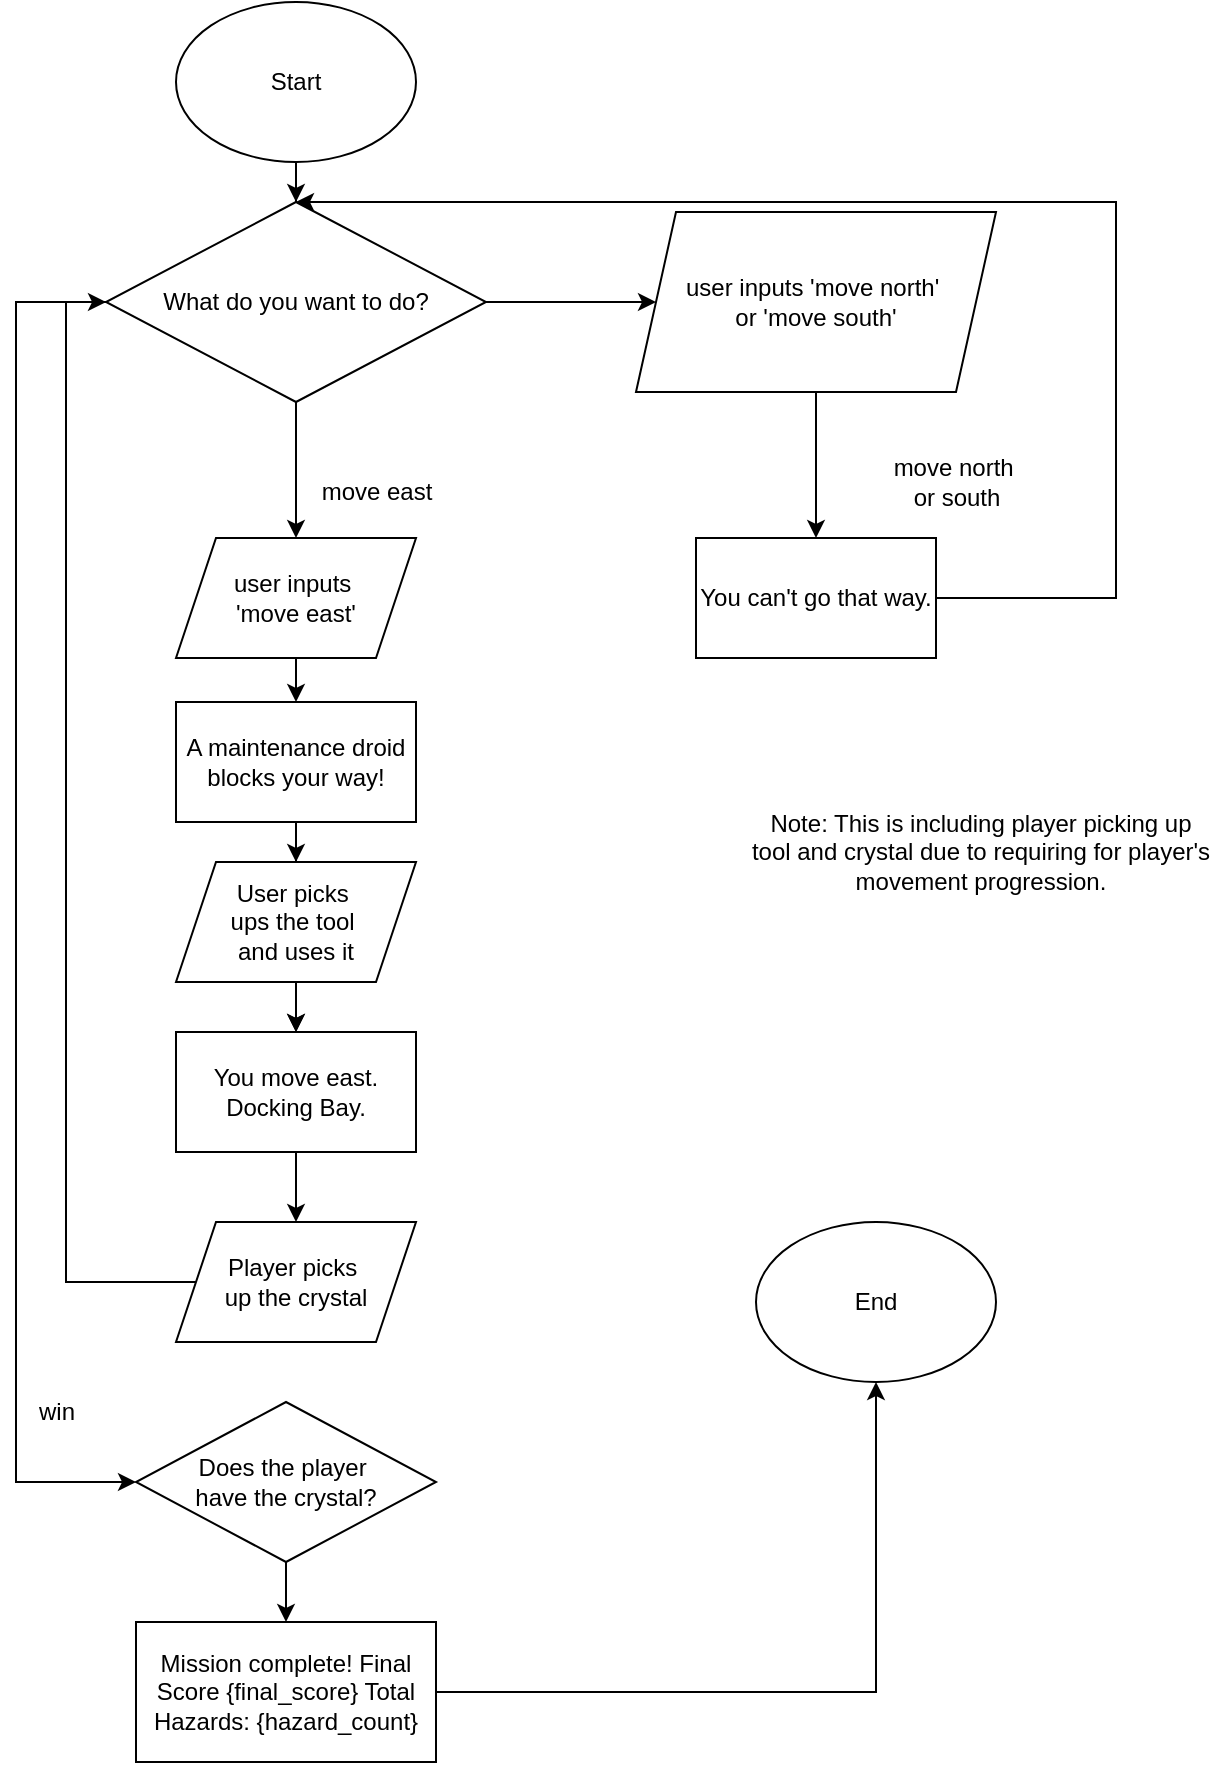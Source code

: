 <mxfile version="27.1.6">
  <diagram id="C5RBs43oDa-KdzZeNtuy" name="Page-1">
    <mxGraphModel dx="1385" dy="914" grid="1" gridSize="10" guides="1" tooltips="1" connect="1" arrows="1" fold="1" page="1" pageScale="1" pageWidth="827" pageHeight="1169" math="0" shadow="0">
      <root>
        <mxCell id="WIyWlLk6GJQsqaUBKTNV-0" />
        <mxCell id="WIyWlLk6GJQsqaUBKTNV-1" parent="WIyWlLk6GJQsqaUBKTNV-0" />
        <mxCell id="EHw5a0vW831Tq77dEe0c-9" style="edgeStyle=orthogonalEdgeStyle;rounded=0;orthogonalLoop=1;jettySize=auto;html=1;" parent="WIyWlLk6GJQsqaUBKTNV-1" source="EHw5a0vW831Tq77dEe0c-0" target="EHw5a0vW831Tq77dEe0c-1" edge="1">
          <mxGeometry relative="1" as="geometry" />
        </mxCell>
        <mxCell id="EHw5a0vW831Tq77dEe0c-0" value="Start" style="ellipse;whiteSpace=wrap;html=1;" parent="WIyWlLk6GJQsqaUBKTNV-1" vertex="1">
          <mxGeometry x="170" y="40" width="120" height="80" as="geometry" />
        </mxCell>
        <mxCell id="EHw5a0vW831Tq77dEe0c-17" style="edgeStyle=orthogonalEdgeStyle;rounded=0;orthogonalLoop=1;jettySize=auto;html=1;entryX=0;entryY=0.5;entryDx=0;entryDy=0;" parent="WIyWlLk6GJQsqaUBKTNV-1" source="EHw5a0vW831Tq77dEe0c-1" target="EHw5a0vW831Tq77dEe0c-16" edge="1">
          <mxGeometry relative="1" as="geometry" />
        </mxCell>
        <mxCell id="EHw5a0vW831Tq77dEe0c-20" style="edgeStyle=orthogonalEdgeStyle;rounded=0;orthogonalLoop=1;jettySize=auto;html=1;" parent="WIyWlLk6GJQsqaUBKTNV-1" source="EHw5a0vW831Tq77dEe0c-1" target="EHw5a0vW831Tq77dEe0c-15" edge="1">
          <mxGeometry relative="1" as="geometry" />
        </mxCell>
        <mxCell id="mCckSI2Rnjgi5m0GQyrb-16" style="edgeStyle=orthogonalEdgeStyle;rounded=0;orthogonalLoop=1;jettySize=auto;html=1;entryX=0;entryY=0.5;entryDx=0;entryDy=0;" edge="1" parent="WIyWlLk6GJQsqaUBKTNV-1" source="EHw5a0vW831Tq77dEe0c-1" target="mCckSI2Rnjgi5m0GQyrb-18">
          <mxGeometry relative="1" as="geometry">
            <mxPoint x="80" y="810" as="targetPoint" />
            <Array as="points">
              <mxPoint x="90" y="190" />
              <mxPoint x="90" y="780" />
            </Array>
          </mxGeometry>
        </mxCell>
        <mxCell id="EHw5a0vW831Tq77dEe0c-1" value="What do you want to do?" style="rhombus;whiteSpace=wrap;html=1;" parent="WIyWlLk6GJQsqaUBKTNV-1" vertex="1">
          <mxGeometry x="135" y="140" width="190" height="100" as="geometry" />
        </mxCell>
        <mxCell id="EHw5a0vW831Tq77dEe0c-3" value="move east" style="text;html=1;align=center;verticalAlign=middle;resizable=0;points=[];autosize=1;strokeColor=none;fillColor=none;" parent="WIyWlLk6GJQsqaUBKTNV-1" vertex="1">
          <mxGeometry x="230" y="270" width="80" height="30" as="geometry" />
        </mxCell>
        <mxCell id="EHw5a0vW831Tq77dEe0c-6" value="move north&amp;nbsp;&lt;div&gt;or south&lt;/div&gt;" style="text;html=1;align=center;verticalAlign=middle;resizable=0;points=[];autosize=1;strokeColor=none;fillColor=none;" parent="WIyWlLk6GJQsqaUBKTNV-1" vertex="1">
          <mxGeometry x="515" y="260" width="90" height="40" as="geometry" />
        </mxCell>
        <mxCell id="EHw5a0vW831Tq77dEe0c-8" style="edgeStyle=orthogonalEdgeStyle;rounded=0;orthogonalLoop=1;jettySize=auto;html=1;entryX=0.5;entryY=0;entryDx=0;entryDy=0;" parent="WIyWlLk6GJQsqaUBKTNV-1" source="EHw5a0vW831Tq77dEe0c-7" target="EHw5a0vW831Tq77dEe0c-1" edge="1">
          <mxGeometry relative="1" as="geometry">
            <Array as="points">
              <mxPoint x="640" y="338" />
              <mxPoint x="640" y="140" />
              <mxPoint x="330" y="140" />
            </Array>
          </mxGeometry>
        </mxCell>
        <mxCell id="EHw5a0vW831Tq77dEe0c-7" value="You can&#39;t go that way." style="rounded=0;whiteSpace=wrap;html=1;" parent="WIyWlLk6GJQsqaUBKTNV-1" vertex="1">
          <mxGeometry x="430" y="308" width="120" height="60" as="geometry" />
        </mxCell>
        <mxCell id="EHw5a0vW831Tq77dEe0c-14" style="edgeStyle=orthogonalEdgeStyle;rounded=0;orthogonalLoop=1;jettySize=auto;html=1;" parent="WIyWlLk6GJQsqaUBKTNV-1" source="EHw5a0vW831Tq77dEe0c-11" target="EHw5a0vW831Tq77dEe0c-13" edge="1">
          <mxGeometry relative="1" as="geometry" />
        </mxCell>
        <mxCell id="EHw5a0vW831Tq77dEe0c-11" value="A maintenance droid blocks your way!" style="rounded=0;whiteSpace=wrap;html=1;" parent="WIyWlLk6GJQsqaUBKTNV-1" vertex="1">
          <mxGeometry x="170" y="390" width="120" height="60" as="geometry" />
        </mxCell>
        <mxCell id="EHw5a0vW831Tq77dEe0c-21" style="edgeStyle=orthogonalEdgeStyle;rounded=0;orthogonalLoop=1;jettySize=auto;html=1;" parent="WIyWlLk6GJQsqaUBKTNV-1" source="EHw5a0vW831Tq77dEe0c-13" target="EHw5a0vW831Tq77dEe0c-22" edge="1">
          <mxGeometry relative="1" as="geometry">
            <mxPoint x="230" y="610" as="targetPoint" />
          </mxGeometry>
        </mxCell>
        <mxCell id="mCckSI2Rnjgi5m0GQyrb-14" value="" style="edgeStyle=orthogonalEdgeStyle;rounded=0;orthogonalLoop=1;jettySize=auto;html=1;" edge="1" parent="WIyWlLk6GJQsqaUBKTNV-1" source="EHw5a0vW831Tq77dEe0c-13" target="EHw5a0vW831Tq77dEe0c-22">
          <mxGeometry relative="1" as="geometry" />
        </mxCell>
        <mxCell id="EHw5a0vW831Tq77dEe0c-13" value="User picks&amp;nbsp;&lt;div&gt;ups the tool&amp;nbsp;&lt;/div&gt;&lt;div&gt;and uses it&lt;/div&gt;" style="shape=parallelogram;perimeter=parallelogramPerimeter;whiteSpace=wrap;html=1;fixedSize=1;" parent="WIyWlLk6GJQsqaUBKTNV-1" vertex="1">
          <mxGeometry x="170" y="470" width="120" height="60" as="geometry" />
        </mxCell>
        <mxCell id="EHw5a0vW831Tq77dEe0c-19" style="edgeStyle=orthogonalEdgeStyle;rounded=0;orthogonalLoop=1;jettySize=auto;html=1;" parent="WIyWlLk6GJQsqaUBKTNV-1" source="EHw5a0vW831Tq77dEe0c-15" target="EHw5a0vW831Tq77dEe0c-11" edge="1">
          <mxGeometry relative="1" as="geometry" />
        </mxCell>
        <mxCell id="EHw5a0vW831Tq77dEe0c-15" value="user inputs&amp;nbsp;&lt;div&gt;&#39;move east&#39;&lt;/div&gt;" style="shape=parallelogram;perimeter=parallelogramPerimeter;whiteSpace=wrap;html=1;fixedSize=1;" parent="WIyWlLk6GJQsqaUBKTNV-1" vertex="1">
          <mxGeometry x="170" y="308" width="120" height="60" as="geometry" />
        </mxCell>
        <mxCell id="EHw5a0vW831Tq77dEe0c-18" style="edgeStyle=orthogonalEdgeStyle;rounded=0;orthogonalLoop=1;jettySize=auto;html=1;" parent="WIyWlLk6GJQsqaUBKTNV-1" source="EHw5a0vW831Tq77dEe0c-16" target="EHw5a0vW831Tq77dEe0c-7" edge="1">
          <mxGeometry relative="1" as="geometry" />
        </mxCell>
        <mxCell id="EHw5a0vW831Tq77dEe0c-16" value="user inputs &#39;move north&#39;&amp;nbsp;&lt;div&gt;or &#39;move south&#39;&lt;/div&gt;" style="shape=parallelogram;perimeter=parallelogramPerimeter;whiteSpace=wrap;html=1;fixedSize=1;" parent="WIyWlLk6GJQsqaUBKTNV-1" vertex="1">
          <mxGeometry x="400" y="145" width="180" height="90" as="geometry" />
        </mxCell>
        <mxCell id="mCckSI2Rnjgi5m0GQyrb-10" style="edgeStyle=orthogonalEdgeStyle;rounded=0;orthogonalLoop=1;jettySize=auto;html=1;" edge="1" parent="WIyWlLk6GJQsqaUBKTNV-1" source="EHw5a0vW831Tq77dEe0c-22" target="mCckSI2Rnjgi5m0GQyrb-9">
          <mxGeometry relative="1" as="geometry" />
        </mxCell>
        <mxCell id="EHw5a0vW831Tq77dEe0c-22" value="You move east.&lt;br&gt;Docking Bay." style="rounded=0;whiteSpace=wrap;html=1;" parent="WIyWlLk6GJQsqaUBKTNV-1" vertex="1">
          <mxGeometry x="170" y="555" width="120" height="60" as="geometry" />
        </mxCell>
        <mxCell id="mCckSI2Rnjgi5m0GQyrb-13" style="edgeStyle=orthogonalEdgeStyle;rounded=0;orthogonalLoop=1;jettySize=auto;html=1;entryX=0;entryY=0.5;entryDx=0;entryDy=0;" edge="1" parent="WIyWlLk6GJQsqaUBKTNV-1" source="mCckSI2Rnjgi5m0GQyrb-9" target="EHw5a0vW831Tq77dEe0c-1">
          <mxGeometry relative="1" as="geometry">
            <Array as="points">
              <mxPoint x="115" y="680" />
              <mxPoint x="115" y="190" />
            </Array>
          </mxGeometry>
        </mxCell>
        <mxCell id="mCckSI2Rnjgi5m0GQyrb-9" value="Player picks&amp;nbsp;&lt;div&gt;up the crystal&lt;/div&gt;" style="shape=parallelogram;perimeter=parallelogramPerimeter;whiteSpace=wrap;html=1;fixedSize=1;" vertex="1" parent="WIyWlLk6GJQsqaUBKTNV-1">
          <mxGeometry x="170" y="650" width="120" height="60" as="geometry" />
        </mxCell>
        <mxCell id="mCckSI2Rnjgi5m0GQyrb-17" value="win" style="text;html=1;align=center;verticalAlign=middle;resizable=0;points=[];autosize=1;strokeColor=none;fillColor=none;" vertex="1" parent="WIyWlLk6GJQsqaUBKTNV-1">
          <mxGeometry x="90" y="730" width="40" height="30" as="geometry" />
        </mxCell>
        <mxCell id="mCckSI2Rnjgi5m0GQyrb-19" style="edgeStyle=orthogonalEdgeStyle;rounded=0;orthogonalLoop=1;jettySize=auto;html=1;" edge="1" parent="WIyWlLk6GJQsqaUBKTNV-1" source="mCckSI2Rnjgi5m0GQyrb-18" target="mCckSI2Rnjgi5m0GQyrb-20">
          <mxGeometry relative="1" as="geometry">
            <mxPoint x="225" y="870" as="targetPoint" />
          </mxGeometry>
        </mxCell>
        <mxCell id="mCckSI2Rnjgi5m0GQyrb-18" value="Does the player&amp;nbsp;&lt;div&gt;have the crystal?&lt;/div&gt;" style="rhombus;whiteSpace=wrap;html=1;" vertex="1" parent="WIyWlLk6GJQsqaUBKTNV-1">
          <mxGeometry x="150" y="740" width="150" height="80" as="geometry" />
        </mxCell>
        <mxCell id="mCckSI2Rnjgi5m0GQyrb-22" style="edgeStyle=orthogonalEdgeStyle;rounded=0;orthogonalLoop=1;jettySize=auto;html=1;entryX=0.5;entryY=1;entryDx=0;entryDy=0;" edge="1" parent="WIyWlLk6GJQsqaUBKTNV-1" source="mCckSI2Rnjgi5m0GQyrb-20" target="mCckSI2Rnjgi5m0GQyrb-21">
          <mxGeometry relative="1" as="geometry" />
        </mxCell>
        <mxCell id="mCckSI2Rnjgi5m0GQyrb-20" value="Mission complete! Final Score {final_score} Total Hazards: {hazard_count}" style="rounded=0;whiteSpace=wrap;html=1;" vertex="1" parent="WIyWlLk6GJQsqaUBKTNV-1">
          <mxGeometry x="150" y="850" width="150" height="70" as="geometry" />
        </mxCell>
        <mxCell id="mCckSI2Rnjgi5m0GQyrb-21" value="End" style="ellipse;whiteSpace=wrap;html=1;" vertex="1" parent="WIyWlLk6GJQsqaUBKTNV-1">
          <mxGeometry x="460" y="650" width="120" height="80" as="geometry" />
        </mxCell>
        <mxCell id="mCckSI2Rnjgi5m0GQyrb-23" value="Note: This is including player picking up tool and crystal due to requiring for player&#39;s movement progression." style="text;html=1;align=center;verticalAlign=middle;whiteSpace=wrap;rounded=0;" vertex="1" parent="WIyWlLk6GJQsqaUBKTNV-1">
          <mxGeometry x="455" y="450" width="235" height="30" as="geometry" />
        </mxCell>
      </root>
    </mxGraphModel>
  </diagram>
</mxfile>
